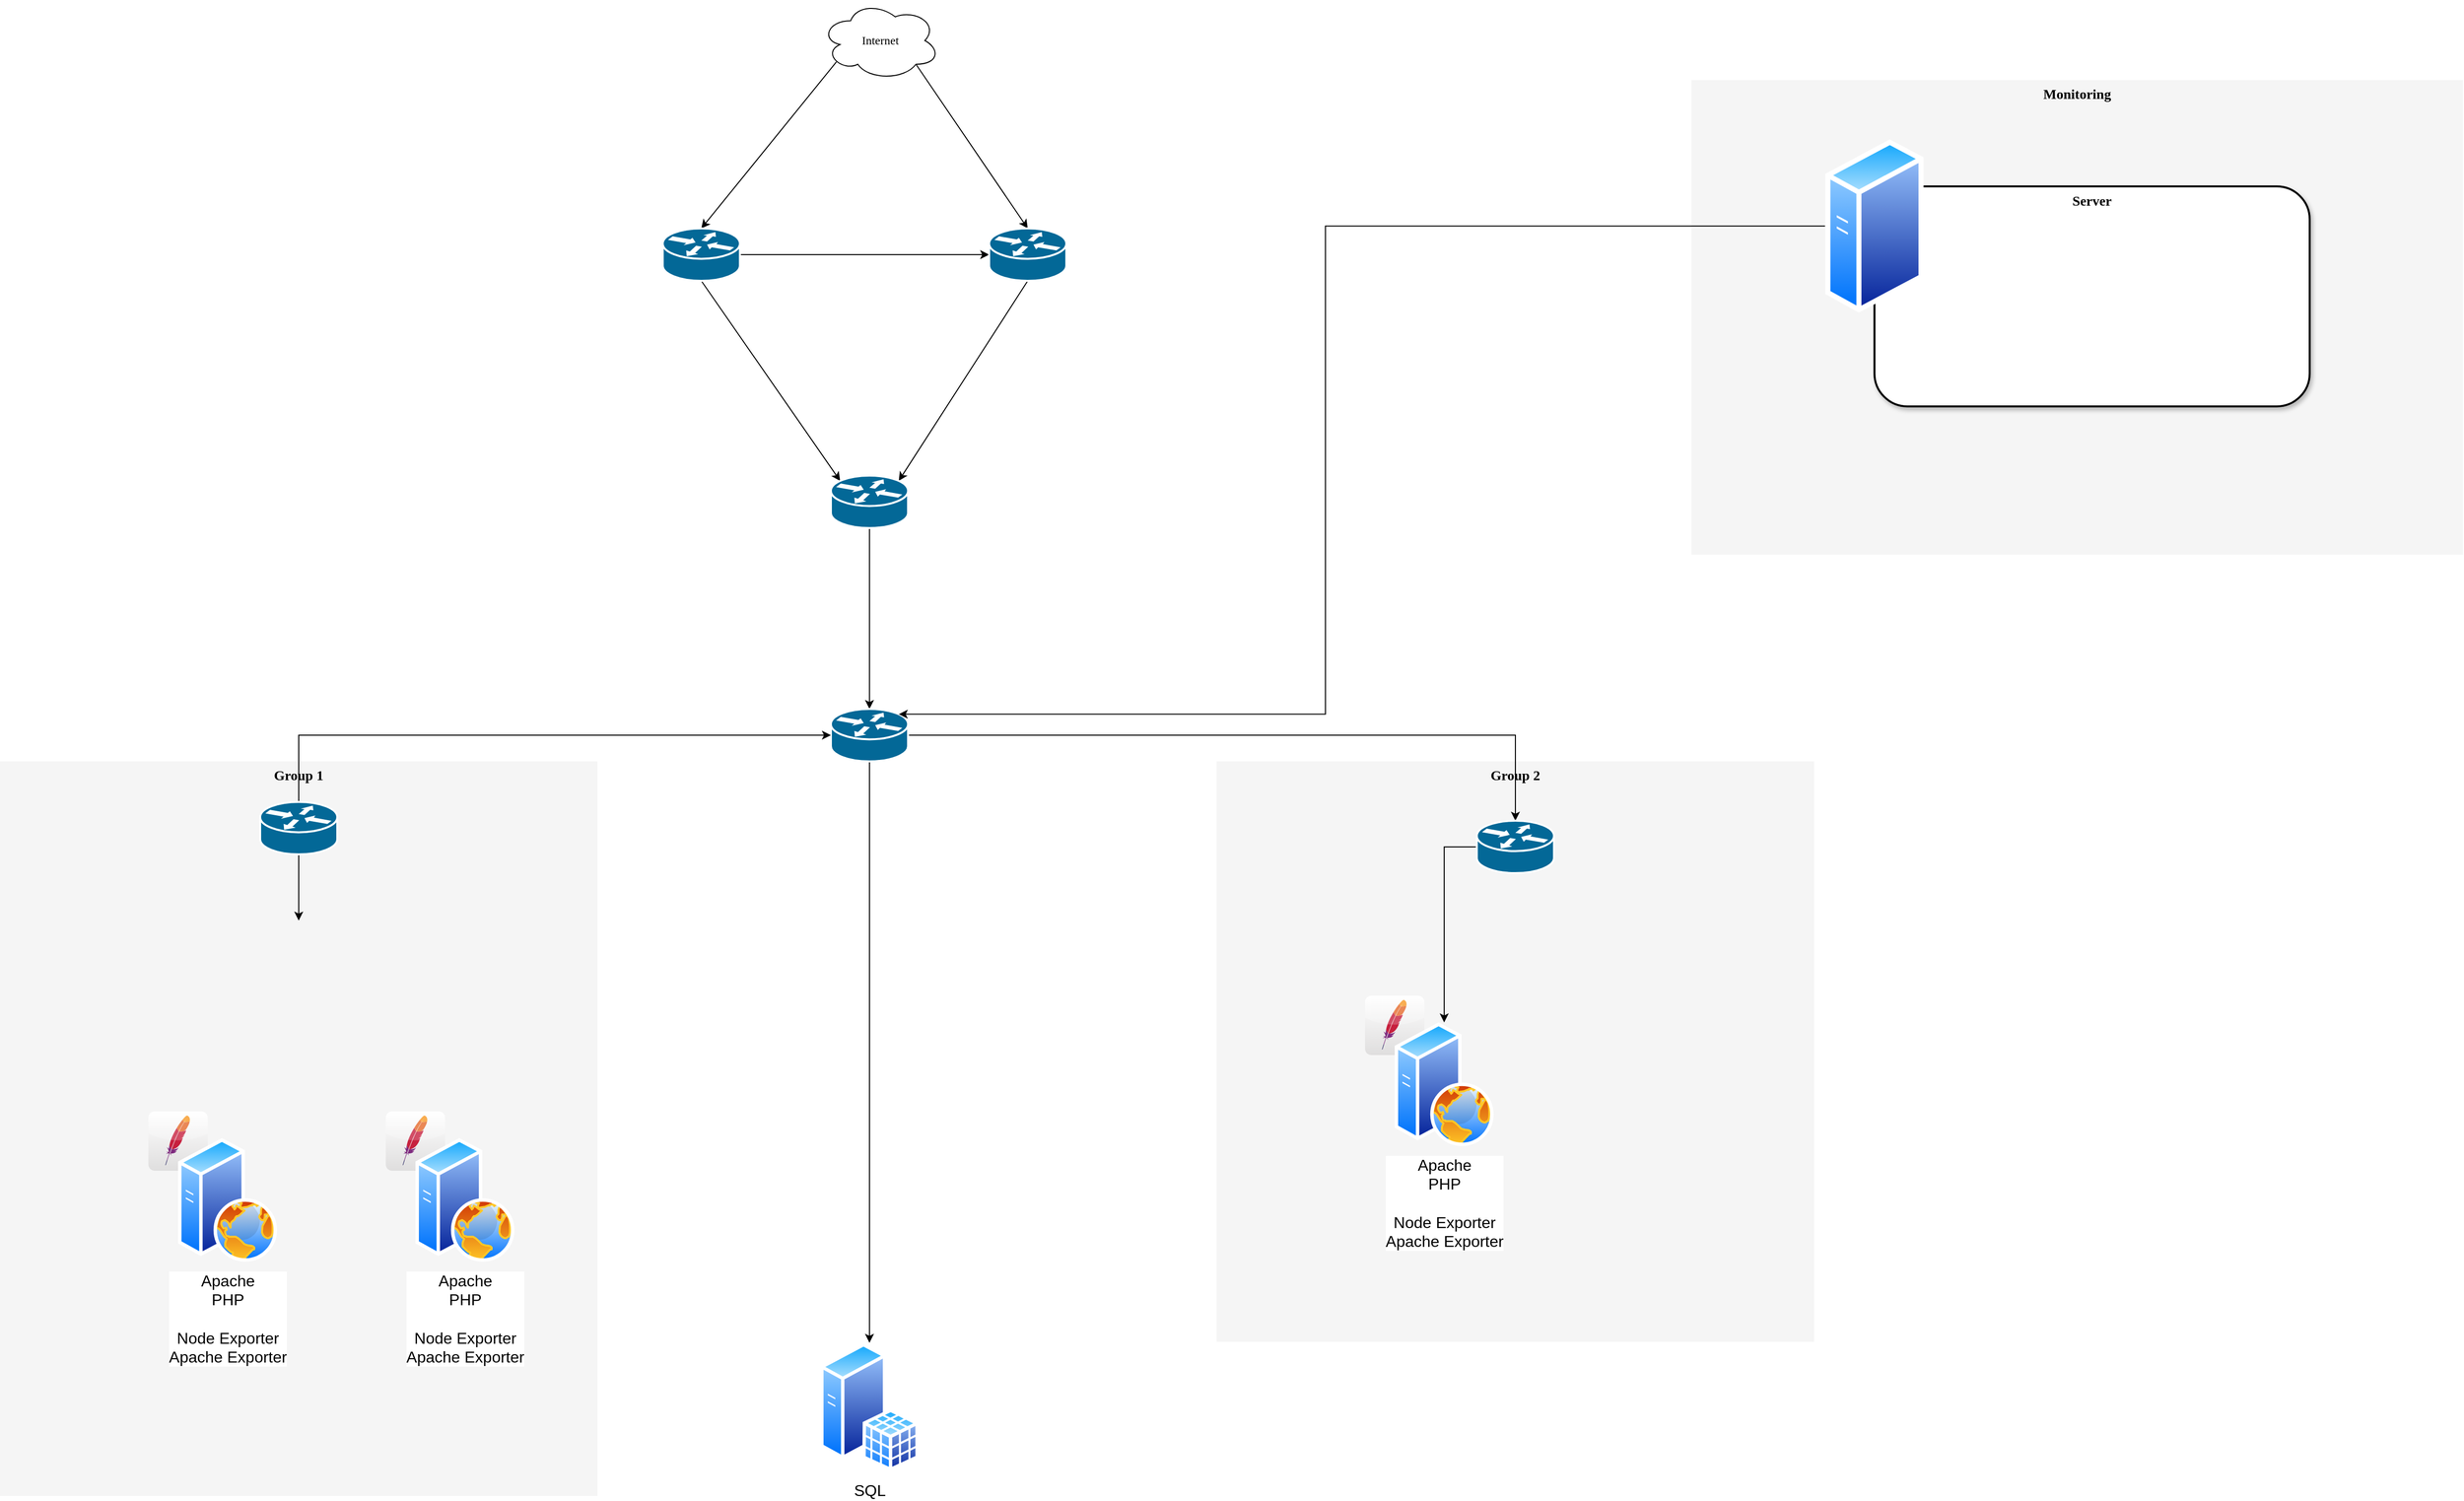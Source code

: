 <mxfile version="14.2.9" type="github">
  <diagram name="Page-1" id="c37626ed-c26b-45fb-9056-f9ebc6bb27b6">
    <mxGraphModel dx="2037" dy="1041" grid="1" gridSize="10" guides="1" tooltips="1" connect="1" arrows="1" fold="1" page="1" pageScale="1" pageWidth="1100" pageHeight="850" background="#ffffff" math="0" shadow="0">
      <root>
        <mxCell id="0" />
        <mxCell id="1" parent="0" />
        <mxCell id="N-Fu3y0urq0H9n10JKpY-35" value="Group 2" style="whiteSpace=wrap;html=1;rounded=0;shadow=0;comic=0;strokeWidth=1;fontFamily=Verdana;fontSize=14;fillColor=#f5f5f5;strokeColor=none;fontStyle=1;verticalAlign=top;" parent="1" vertex="1">
          <mxGeometry x="1450" y="879" width="604" height="587" as="geometry" />
        </mxCell>
        <mxCell id="1c7a67bf8fd3230f-80" value="Group 1" style="whiteSpace=wrap;html=1;rounded=0;shadow=0;comic=0;strokeWidth=1;fontFamily=Verdana;fontSize=14;fillColor=#f5f5f5;strokeColor=none;fontStyle=1;verticalAlign=top;" parent="1" vertex="1">
          <mxGeometry x="220" y="879" width="604" height="743" as="geometry" />
        </mxCell>
        <mxCell id="1c7a67bf8fd3230f-37" style="edgeStyle=none;html=1;labelBackgroundColor=none;startFill=0;endArrow=none;endFill=0;strokeWidth=2;fontFamily=Verdana;fontSize=12;" parent="1" edge="1">
          <mxGeometry relative="1" as="geometry">
            <mxPoint x="1020" y="501.452" as="targetPoint" />
          </mxGeometry>
        </mxCell>
        <mxCell id="1c7a67bf8fd3230f-38" style="edgeStyle=none;html=1;labelBackgroundColor=none;startFill=0;endArrow=none;endFill=0;strokeWidth=2;fontFamily=Verdana;fontSize=12;" parent="1" edge="1">
          <mxGeometry relative="1" as="geometry">
            <mxPoint x="1023.671" y="476" as="targetPoint" />
          </mxGeometry>
        </mxCell>
        <mxCell id="1c7a67bf8fd3230f-39" style="edgeStyle=none;html=1;labelBackgroundColor=none;startFill=0;endArrow=none;endFill=0;strokeWidth=2;fontFamily=Verdana;fontSize=12;" parent="1" edge="1">
          <mxGeometry relative="1" as="geometry">
            <mxPoint x="1119.235" y="392.0" as="sourcePoint" />
          </mxGeometry>
        </mxCell>
        <mxCell id="1c7a67bf8fd3230f-40" style="edgeStyle=none;html=1;labelBackgroundColor=none;startFill=0;endArrow=none;endFill=0;strokeWidth=2;fontFamily=Verdana;fontSize=12;" parent="1" edge="1">
          <mxGeometry relative="1" as="geometry">
            <mxPoint x="1340" y="366" as="sourcePoint" />
          </mxGeometry>
        </mxCell>
        <mxCell id="1c7a67bf8fd3230f-41" style="edgeStyle=none;html=1;labelBackgroundColor=none;startFill=0;endArrow=none;endFill=0;strokeWidth=2;fontFamily=Verdana;fontSize=12;" parent="1" edge="1">
          <mxGeometry relative="1" as="geometry">
            <mxPoint x="1240" y="519.0" as="targetPoint" />
          </mxGeometry>
        </mxCell>
        <mxCell id="1c7a67bf8fd3230f-45" style="edgeStyle=none;html=1;labelBackgroundColor=none;startFill=0;endArrow=none;endFill=0;strokeWidth=2;fontFamily=Verdana;fontSize=12;" parent="1" edge="1">
          <mxGeometry relative="1" as="geometry">
            <mxPoint x="1020" y="519.0" as="sourcePoint" />
          </mxGeometry>
        </mxCell>
        <mxCell id="1c7a67bf8fd3230f-64" style="edgeStyle=none;html=1;labelBackgroundColor=none;startFill=0;endArrow=none;endFill=0;strokeWidth=2;fontFamily=Verdana;fontSize=12;" parent="1" edge="1">
          <mxGeometry relative="1" as="geometry">
            <mxPoint x="710" y="515.092" as="sourcePoint" />
          </mxGeometry>
        </mxCell>
        <mxCell id="1c7a67bf8fd3230f-65" style="edgeStyle=none;html=1;labelBackgroundColor=none;startFill=0;endArrow=none;endFill=0;strokeWidth=2;fontFamily=Verdana;fontSize=12;" parent="1" edge="1">
          <mxGeometry relative="1" as="geometry">
            <mxPoint x="710" y="532.807" as="sourcePoint" />
          </mxGeometry>
        </mxCell>
        <mxCell id="1c7a67bf8fd3230f-42" style="edgeStyle=none;html=1;labelBackgroundColor=none;startFill=0;endArrow=none;endFill=0;strokeWidth=2;fontFamily=Verdana;fontSize=12;" parent="1" edge="1">
          <mxGeometry relative="1" as="geometry">
            <mxPoint x="1304" y="519.0" as="sourcePoint" />
          </mxGeometry>
        </mxCell>
        <mxCell id="N-Fu3y0urq0H9n10JKpY-32" style="edgeStyle=none;rounded=0;orthogonalLoop=1;jettySize=auto;html=1;exitX=0.13;exitY=0.77;exitDx=0;exitDy=0;exitPerimeter=0;entryX=0.5;entryY=0;entryDx=0;entryDy=0;entryPerimeter=0;" parent="1" source="1c7a67bf8fd3230f-15" target="1c7a67bf8fd3230f-46" edge="1">
          <mxGeometry relative="1" as="geometry" />
        </mxCell>
        <mxCell id="N-Fu3y0urq0H9n10JKpY-33" style="edgeStyle=none;rounded=0;orthogonalLoop=1;jettySize=auto;html=1;exitX=0.8;exitY=0.8;exitDx=0;exitDy=0;exitPerimeter=0;entryX=0.5;entryY=0;entryDx=0;entryDy=0;entryPerimeter=0;" parent="1" source="1c7a67bf8fd3230f-15" target="1c7a67bf8fd3230f-47" edge="1">
          <mxGeometry relative="1" as="geometry" />
        </mxCell>
        <mxCell id="1c7a67bf8fd3230f-15" value="Internet" style="ellipse;shape=cloud;whiteSpace=wrap;html=1;rounded=0;shadow=0;comic=0;strokeWidth=1;fontFamily=Verdana;fontSize=12;" parent="1" vertex="1">
          <mxGeometry x="1050" y="110" width="120" height="80" as="geometry" />
        </mxCell>
        <mxCell id="N-Fu3y0urq0H9n10JKpY-1" style="edgeStyle=orthogonalEdgeStyle;rounded=0;orthogonalLoop=1;jettySize=auto;html=1;" parent="1" source="1c7a67bf8fd3230f-46" target="1c7a67bf8fd3230f-47" edge="1">
          <mxGeometry relative="1" as="geometry" />
        </mxCell>
        <mxCell id="N-Fu3y0urq0H9n10JKpY-29" style="rounded=0;orthogonalLoop=1;jettySize=auto;html=1;exitX=0.5;exitY=1;exitDx=0;exitDy=0;exitPerimeter=0;entryX=0.12;entryY=0.1;entryDx=0;entryDy=0;entryPerimeter=0;" parent="1" source="1c7a67bf8fd3230f-46" target="1c7a67bf8fd3230f-48" edge="1">
          <mxGeometry relative="1" as="geometry" />
        </mxCell>
        <mxCell id="1c7a67bf8fd3230f-46" value="" style="shape=mxgraph.cisco.routers.router;html=1;dashed=0;fillColor=#036897;strokeColor=#ffffff;strokeWidth=2;verticalLabelPosition=bottom;verticalAlign=top;rounded=0;shadow=0;comic=0;fontFamily=Verdana;fontSize=12;" parent="1" vertex="1">
          <mxGeometry x="890" y="340" width="78" height="53" as="geometry" />
        </mxCell>
        <mxCell id="N-Fu3y0urq0H9n10JKpY-30" style="rounded=0;orthogonalLoop=1;jettySize=auto;html=1;exitX=0.5;exitY=1;exitDx=0;exitDy=0;exitPerimeter=0;entryX=0.88;entryY=0.1;entryDx=0;entryDy=0;entryPerimeter=0;" parent="1" source="1c7a67bf8fd3230f-47" target="1c7a67bf8fd3230f-48" edge="1">
          <mxGeometry relative="1" as="geometry" />
        </mxCell>
        <mxCell id="1c7a67bf8fd3230f-47" value="" style="shape=mxgraph.cisco.routers.router;html=1;dashed=0;fillColor=#036897;strokeColor=#ffffff;strokeWidth=2;verticalLabelPosition=bottom;verticalAlign=top;rounded=0;shadow=0;comic=0;fontFamily=Verdana;fontSize=12;" parent="1" vertex="1">
          <mxGeometry x="1220" y="340" width="78" height="53" as="geometry" />
        </mxCell>
        <mxCell id="N-Fu3y0urq0H9n10JKpY-34" style="edgeStyle=none;rounded=0;orthogonalLoop=1;jettySize=auto;html=1;entryX=0.5;entryY=0;entryDx=0;entryDy=0;entryPerimeter=0;" parent="1" source="1c7a67bf8fd3230f-48" target="N-Fu3y0urq0H9n10JKpY-17" edge="1">
          <mxGeometry relative="1" as="geometry" />
        </mxCell>
        <mxCell id="1c7a67bf8fd3230f-48" value="" style="shape=mxgraph.cisco.routers.router;html=1;dashed=0;fillColor=#036897;strokeColor=#ffffff;strokeWidth=2;verticalLabelPosition=bottom;verticalAlign=top;rounded=0;shadow=0;comic=0;fontFamily=Verdana;fontSize=12;" parent="1" vertex="1">
          <mxGeometry x="1060" y="590" width="78" height="53" as="geometry" />
        </mxCell>
        <mxCell id="N-Fu3y0urq0H9n10JKpY-15" value="Monitoring" style="whiteSpace=wrap;html=1;rounded=0;shadow=0;comic=0;strokeWidth=1;fontFamily=Verdana;fontSize=14;fillColor=#f5f5f5;strokeColor=none;verticalAlign=top;fontStyle=1" parent="1" vertex="1">
          <mxGeometry x="1930" y="190" width="780" height="480" as="geometry" />
        </mxCell>
        <mxCell id="N-Fu3y0urq0H9n10JKpY-27" style="edgeStyle=orthogonalEdgeStyle;rounded=0;orthogonalLoop=1;jettySize=auto;html=1;entryX=0.5;entryY=0;entryDx=0;entryDy=0;" parent="1" source="N-Fu3y0urq0H9n10JKpY-17" target="N-Fu3y0urq0H9n10JKpY-23" edge="1">
          <mxGeometry relative="1" as="geometry" />
        </mxCell>
        <mxCell id="N-Fu3y0urq0H9n10JKpY-40" style="edgeStyle=orthogonalEdgeStyle;rounded=0;orthogonalLoop=1;jettySize=auto;html=1;entryX=0.5;entryY=0;entryDx=0;entryDy=0;entryPerimeter=0;" parent="1" source="N-Fu3y0urq0H9n10JKpY-17" target="N-Fu3y0urq0H9n10JKpY-37" edge="1">
          <mxGeometry relative="1" as="geometry" />
        </mxCell>
        <mxCell id="N-Fu3y0urq0H9n10JKpY-17" value="" style="shape=mxgraph.cisco.routers.router;html=1;pointerEvents=1;dashed=0;fillColor=#036897;strokeColor=#ffffff;strokeWidth=2;verticalLabelPosition=bottom;verticalAlign=top;align=center;outlineConnect=0;" parent="1" vertex="1">
          <mxGeometry x="1060" y="826" width="78" height="53" as="geometry" />
        </mxCell>
        <mxCell id="N-Fu3y0urq0H9n10JKpY-28" style="edgeStyle=orthogonalEdgeStyle;rounded=0;orthogonalLoop=1;jettySize=auto;html=1;exitX=0.5;exitY=0;exitDx=0;exitDy=0;exitPerimeter=0;entryX=0;entryY=0.5;entryDx=0;entryDy=0;entryPerimeter=0;" parent="1" source="N-Fu3y0urq0H9n10JKpY-19" target="N-Fu3y0urq0H9n10JKpY-17" edge="1">
          <mxGeometry relative="1" as="geometry">
            <Array as="points">
              <mxPoint x="522" y="853" />
            </Array>
          </mxGeometry>
        </mxCell>
        <mxCell id="367geSGjwXqfRymfD88E-2" style="edgeStyle=orthogonalEdgeStyle;rounded=0;orthogonalLoop=1;jettySize=auto;html=1;exitX=0.5;exitY=1;exitDx=0;exitDy=0;exitPerimeter=0;entryX=0.5;entryY=0;entryDx=0;entryDy=0;fontSize=16;" edge="1" parent="1" source="N-Fu3y0urq0H9n10JKpY-19" target="N-Fu3y0urq0H9n10JKpY-50">
          <mxGeometry relative="1" as="geometry" />
        </mxCell>
        <mxCell id="N-Fu3y0urq0H9n10JKpY-19" value="" style="shape=mxgraph.cisco.routers.router;html=1;pointerEvents=1;dashed=0;fillColor=#036897;strokeColor=#ffffff;strokeWidth=2;verticalLabelPosition=bottom;verticalAlign=top;align=center;outlineConnect=0;" parent="1" vertex="1">
          <mxGeometry x="483" y="920" width="78" height="53" as="geometry" />
        </mxCell>
        <mxCell id="N-Fu3y0urq0H9n10JKpY-21" value="" style="dashed=0;outlineConnect=0;html=1;align=center;labelPosition=center;verticalLabelPosition=bottom;verticalAlign=top;shape=mxgraph.webicons.apache;gradientColor=#DFDEDE" parent="1" vertex="1">
          <mxGeometry x="370" y="1233" width="60" height="60" as="geometry" />
        </mxCell>
        <mxCell id="N-Fu3y0urq0H9n10JKpY-23" value="SQL" style="aspect=fixed;perimeter=ellipsePerimeter;html=1;align=center;shadow=0;dashed=0;spacingTop=3;image;image=img/lib/active_directory/sql_server.svg;fontSize=16;" parent="1" vertex="1">
          <mxGeometry x="1049" y="1467" width="100" height="129.87" as="geometry" />
        </mxCell>
        <mxCell id="N-Fu3y0urq0H9n10JKpY-24" value="Apache&lt;br style=&quot;font-size: 16px;&quot;&gt;PHP&lt;br style=&quot;font-size: 16px;&quot;&gt;&lt;br style=&quot;font-size: 16px;&quot;&gt;Node Exporter&lt;br style=&quot;font-size: 16px;&quot;&gt;Apache Exporter" style="aspect=fixed;perimeter=ellipsePerimeter;html=1;align=center;shadow=0;dashed=0;spacingTop=3;image;image=img/lib/active_directory/web_server.svg;fontSize=16;" parent="1" vertex="1">
          <mxGeometry x="400" y="1260" width="100" height="125" as="geometry" />
        </mxCell>
        <mxCell id="N-Fu3y0urq0H9n10JKpY-36" style="edgeStyle=orthogonalEdgeStyle;rounded=0;orthogonalLoop=1;jettySize=auto;html=1;exitX=0;exitY=0.5;exitDx=0;exitDy=0;exitPerimeter=0;" parent="1" source="N-Fu3y0urq0H9n10JKpY-37" target="N-Fu3y0urq0H9n10JKpY-39" edge="1">
          <mxGeometry relative="1" as="geometry" />
        </mxCell>
        <mxCell id="N-Fu3y0urq0H9n10JKpY-37" value="" style="shape=mxgraph.cisco.routers.router;html=1;pointerEvents=1;dashed=0;fillColor=#036897;strokeColor=#ffffff;strokeWidth=2;verticalLabelPosition=bottom;verticalAlign=top;align=center;outlineConnect=0;" parent="1" vertex="1">
          <mxGeometry x="1713" y="939" width="78" height="53" as="geometry" />
        </mxCell>
        <mxCell id="N-Fu3y0urq0H9n10JKpY-38" value="" style="dashed=0;outlineConnect=0;html=1;align=center;labelPosition=center;verticalLabelPosition=bottom;verticalAlign=top;shape=mxgraph.webicons.apache;gradientColor=#DFDEDE" parent="1" vertex="1">
          <mxGeometry x="1600" y="1116" width="60" height="60" as="geometry" />
        </mxCell>
        <mxCell id="N-Fu3y0urq0H9n10JKpY-39" value="Apache&lt;br style=&quot;font-size: 16px;&quot;&gt;PHP&lt;br style=&quot;font-size: 16px;&quot;&gt;&lt;br style=&quot;font-size: 16px;&quot;&gt;Node Exporter&lt;br style=&quot;font-size: 16px;&quot;&gt;Apache Exporter" style="aspect=fixed;perimeter=ellipsePerimeter;html=1;align=center;shadow=0;dashed=0;spacingTop=3;image;image=img/lib/active_directory/web_server.svg;fontSize=16;" parent="1" vertex="1">
          <mxGeometry x="1630" y="1143" width="100" height="125" as="geometry" />
        </mxCell>
        <mxCell id="N-Fu3y0urq0H9n10JKpY-42" value="Server" style="whiteSpace=wrap;html=1;rounded=1;shadow=1;comic=0;strokeWidth=2;fontFamily=Verdana;fontSize=14;verticalAlign=top;fontStyle=1;sketch=0;glass=0;fillColor=#FFFFFF;" parent="1" vertex="1">
          <mxGeometry x="2115" y="297.5" width="440" height="222.5" as="geometry" />
        </mxCell>
        <mxCell id="N-Fu3y0urq0H9n10JKpY-46" style="edgeStyle=orthogonalEdgeStyle;rounded=0;orthogonalLoop=1;jettySize=auto;html=1;exitX=0;exitY=0.5;exitDx=0;exitDy=0;entryX=0.88;entryY=0.1;entryDx=0;entryDy=0;entryPerimeter=0;fontSize=16;" parent="1" source="N-Fu3y0urq0H9n10JKpY-25" target="N-Fu3y0urq0H9n10JKpY-17" edge="1">
          <mxGeometry relative="1" as="geometry">
            <Array as="points">
              <mxPoint x="1560" y="338" />
              <mxPoint x="1560" y="831" />
            </Array>
          </mxGeometry>
        </mxCell>
        <mxCell id="N-Fu3y0urq0H9n10JKpY-25" value="" style="perimeter=ellipsePerimeter;html=1;align=center;shadow=0;dashed=0;spacingTop=3;image;image=img/lib/active_directory/generic_server.svg;aspect=fixed;" parent="1" vertex="1">
          <mxGeometry x="2065" y="250" width="100" height="175.13" as="geometry" />
        </mxCell>
        <mxCell id="N-Fu3y0urq0H9n10JKpY-43" value="" style="shape=image;html=1;verticalAlign=top;verticalLabelPosition=bottom;labelBackgroundColor=#ffffff;imageAspect=0;aspect=fixed;image=https://cdn4.iconfinder.com/data/icons/logos-brands-5/24/grafana-128.png;rounded=1;shadow=1;glass=0;sketch=0;strokeColor=#000000;strokeWidth=2;fillColor=#FFFFFF;fontSize=16;" parent="1" vertex="1">
          <mxGeometry x="2220" y="355" width="110" height="110" as="geometry" />
        </mxCell>
        <mxCell id="N-Fu3y0urq0H9n10JKpY-45" value="" style="shape=image;verticalLabelPosition=bottom;labelBackgroundColor=#ffffff;verticalAlign=top;aspect=fixed;imageAspect=0;image=https://cdn.rancher.com/wp-content/uploads/2015/05/27094511/prometheus-logo-square.png;" parent="1" vertex="1">
          <mxGeometry x="2325" y="328.75" width="160" height="160" as="geometry" />
        </mxCell>
        <mxCell id="N-Fu3y0urq0H9n10JKpY-47" value="" style="shape=image;verticalLabelPosition=bottom;labelBackgroundColor=#ffffff;verticalAlign=top;aspect=fixed;imageAspect=0;image=https://cdn.rancher.com/wp-content/uploads/2015/05/27094511/prometheus-logo-square.png;" parent="1" vertex="1">
          <mxGeometry x="1500" y="1084" width="124" height="124" as="geometry" />
        </mxCell>
        <mxCell id="N-Fu3y0urq0H9n10JKpY-48" value="" style="shape=image;verticalLabelPosition=bottom;labelBackgroundColor=#ffffff;verticalAlign=top;aspect=fixed;imageAspect=0;image=https://cdn.rancher.com/wp-content/uploads/2015/05/27094511/prometheus-logo-square.png;" parent="1" vertex="1">
          <mxGeometry x="270" y="1201" width="124" height="124" as="geometry" />
        </mxCell>
        <mxCell id="N-Fu3y0urq0H9n10JKpY-49" value="" style="shape=image;verticalLabelPosition=bottom;labelBackgroundColor=#ffffff;verticalAlign=top;aspect=fixed;imageAspect=0;image=https://cdn.rancher.com/wp-content/uploads/2015/05/27094511/prometheus-logo-square.png;" parent="1" vertex="1">
          <mxGeometry x="950" y="1460" width="124" height="124" as="geometry" />
        </mxCell>
        <mxCell id="N-Fu3y0urq0H9n10JKpY-50" value="" style="shape=image;html=1;verticalAlign=top;verticalLabelPosition=bottom;labelBackgroundColor=#ffffff;imageAspect=0;aspect=fixed;image=https://cdn4.iconfinder.com/data/icons/logos-brands-5/24/nginx-128.png;rounded=1;shadow=1;glass=0;sketch=0;strokeColor=#000000;strokeWidth=2;fillColor=#FFFFFF;fontSize=16;" parent="1" vertex="1">
          <mxGeometry x="477" y="1040" width="90" height="90" as="geometry" />
        </mxCell>
        <mxCell id="N-Fu3y0urq0H9n10JKpY-55" value="" style="dashed=0;outlineConnect=0;html=1;align=center;labelPosition=center;verticalLabelPosition=bottom;verticalAlign=top;shape=mxgraph.webicons.apache;gradientColor=#DFDEDE" parent="1" vertex="1">
          <mxGeometry x="610" y="1233" width="60" height="60" as="geometry" />
        </mxCell>
        <mxCell id="N-Fu3y0urq0H9n10JKpY-56" value="Apache&lt;br style=&quot;font-size: 16px;&quot;&gt;PHP&lt;br style=&quot;font-size: 16px;&quot;&gt;&lt;br style=&quot;font-size: 16px;&quot;&gt;Node Exporter&lt;br style=&quot;font-size: 16px;&quot;&gt;Apache Exporter" style="aspect=fixed;perimeter=ellipsePerimeter;html=1;align=center;shadow=0;dashed=0;spacingTop=3;image;image=img/lib/active_directory/web_server.svg;fontSize=16;" parent="1" vertex="1">
          <mxGeometry x="640" y="1260" width="100" height="125" as="geometry" />
        </mxCell>
        <mxCell id="N-Fu3y0urq0H9n10JKpY-57" value="" style="shape=image;verticalLabelPosition=bottom;labelBackgroundColor=#ffffff;verticalAlign=top;aspect=fixed;imageAspect=0;image=https://cdn.rancher.com/wp-content/uploads/2015/05/27094511/prometheus-logo-square.png;" parent="1" vertex="1">
          <mxGeometry x="510" y="1201" width="124" height="124" as="geometry" />
        </mxCell>
      </root>
    </mxGraphModel>
  </diagram>
</mxfile>
